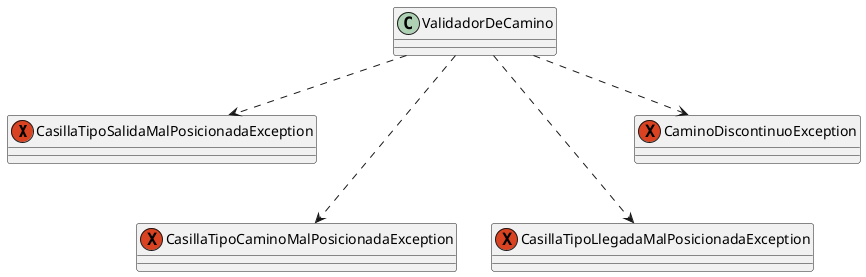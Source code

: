 @startuml

exception CasillaTipoSalidaMalPosicionadaException{}
exception CasillaTipoCaminoMalPosicionadaException{}
exception CasillaTipoLlegadaMalPosicionadaException{}
exception CaminoDiscontinuoException{}

ValidadorDeCamino ..> CasillaTipoSalidaMalPosicionadaException
ValidadorDeCamino ...> CasillaTipoCaminoMalPosicionadaException
ValidadorDeCamino ...> CasillaTipoLlegadaMalPosicionadaException
ValidadorDeCamino ..> CaminoDiscontinuoException

@enduml
